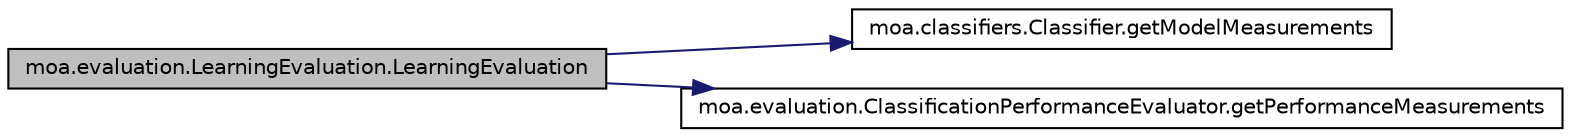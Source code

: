 digraph G
{
  edge [fontname="Helvetica",fontsize="10",labelfontname="Helvetica",labelfontsize="10"];
  node [fontname="Helvetica",fontsize="10",shape=record];
  rankdir=LR;
  Node1 [label="moa.evaluation.LearningEvaluation.LearningEvaluation",height=0.2,width=0.4,color="black", fillcolor="grey75", style="filled" fontcolor="black"];
  Node1 -> Node2 [color="midnightblue",fontsize="10",style="solid",fontname="Helvetica"];
  Node2 [label="moa.classifiers.Classifier.getModelMeasurements",height=0.2,width=0.4,color="black", fillcolor="white", style="filled",URL="$interfacemoa_1_1classifiers_1_1Classifier.html#af5edaccbb0c7831333c9dcc938a2688b",tooltip="Gets the current measurements of this classifier."];
  Node1 -> Node3 [color="midnightblue",fontsize="10",style="solid",fontname="Helvetica"];
  Node3 [label="moa.evaluation.ClassificationPerformanceEvaluator.getPerformanceMeasurements",height=0.2,width=0.4,color="black", fillcolor="white", style="filled",URL="$interfacemoa_1_1evaluation_1_1ClassificationPerformanceEvaluator.html#a43d4a635131e2dd60fee08219afa8067",tooltip="Gets the current measurements monitored by this evaluator."];
}
